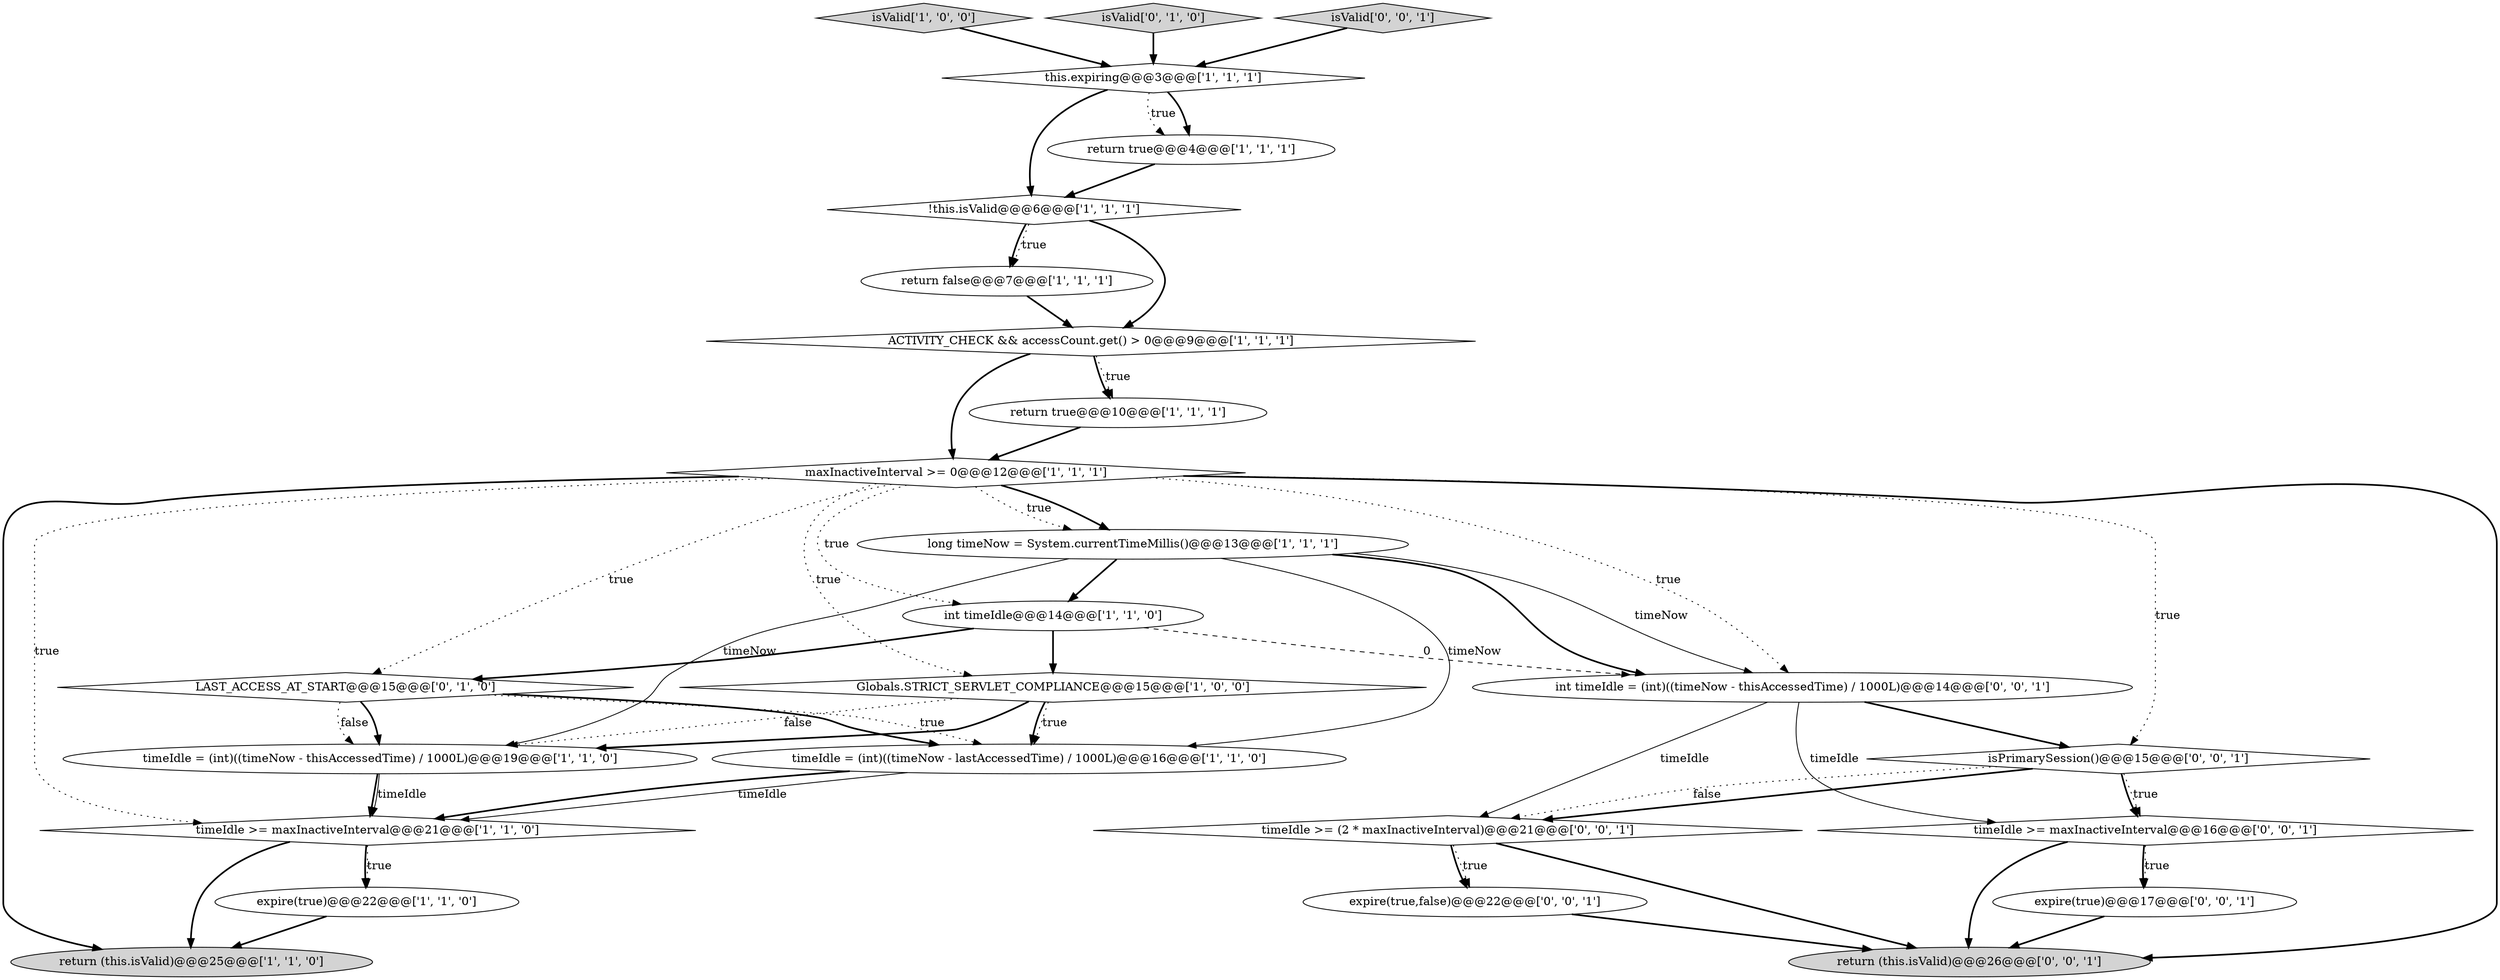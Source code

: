 digraph {
16 [style = filled, label = "LAST_ACCESS_AT_START@@@15@@@['0', '1', '0']", fillcolor = white, shape = diamond image = "AAA0AAABBB2BBB"];
5 [style = filled, label = "timeIdle >= maxInactiveInterval@@@21@@@['1', '1', '0']", fillcolor = white, shape = diamond image = "AAA0AAABBB1BBB"];
22 [style = filled, label = "expire(true)@@@17@@@['0', '0', '1']", fillcolor = white, shape = ellipse image = "AAA0AAABBB3BBB"];
10 [style = filled, label = "int timeIdle@@@14@@@['1', '1', '0']", fillcolor = white, shape = ellipse image = "AAA0AAABBB1BBB"];
1 [style = filled, label = "isValid['1', '0', '0']", fillcolor = lightgray, shape = diamond image = "AAA0AAABBB1BBB"];
17 [style = filled, label = "isValid['0', '1', '0']", fillcolor = lightgray, shape = diamond image = "AAA0AAABBB2BBB"];
3 [style = filled, label = "ACTIVITY_CHECK && accessCount.get() > 0@@@9@@@['1', '1', '1']", fillcolor = white, shape = diamond image = "AAA0AAABBB1BBB"];
6 [style = filled, label = "return false@@@7@@@['1', '1', '1']", fillcolor = white, shape = ellipse image = "AAA0AAABBB1BBB"];
14 [style = filled, label = "maxInactiveInterval >= 0@@@12@@@['1', '1', '1']", fillcolor = white, shape = diamond image = "AAA0AAABBB1BBB"];
15 [style = filled, label = "timeIdle = (int)((timeNow - thisAccessedTime) / 1000L)@@@19@@@['1', '1', '0']", fillcolor = white, shape = ellipse image = "AAA0AAABBB1BBB"];
23 [style = filled, label = "isPrimarySession()@@@15@@@['0', '0', '1']", fillcolor = white, shape = diamond image = "AAA0AAABBB3BBB"];
0 [style = filled, label = "this.expiring@@@3@@@['1', '1', '1']", fillcolor = white, shape = diamond image = "AAA0AAABBB1BBB"];
25 [style = filled, label = "expire(true,false)@@@22@@@['0', '0', '1']", fillcolor = white, shape = ellipse image = "AAA0AAABBB3BBB"];
20 [style = filled, label = "return (this.isValid)@@@26@@@['0', '0', '1']", fillcolor = lightgray, shape = ellipse image = "AAA0AAABBB3BBB"];
2 [style = filled, label = "long timeNow = System.currentTimeMillis()@@@13@@@['1', '1', '1']", fillcolor = white, shape = ellipse image = "AAA0AAABBB1BBB"];
21 [style = filled, label = "int timeIdle = (int)((timeNow - thisAccessedTime) / 1000L)@@@14@@@['0', '0', '1']", fillcolor = white, shape = ellipse image = "AAA0AAABBB3BBB"];
13 [style = filled, label = "return (this.isValid)@@@25@@@['1', '1', '0']", fillcolor = lightgray, shape = ellipse image = "AAA0AAABBB1BBB"];
4 [style = filled, label = "Globals.STRICT_SERVLET_COMPLIANCE@@@15@@@['1', '0', '0']", fillcolor = white, shape = diamond image = "AAA0AAABBB1BBB"];
9 [style = filled, label = "expire(true)@@@22@@@['1', '1', '0']", fillcolor = white, shape = ellipse image = "AAA0AAABBB1BBB"];
7 [style = filled, label = "return true@@@4@@@['1', '1', '1']", fillcolor = white, shape = ellipse image = "AAA0AAABBB1BBB"];
11 [style = filled, label = "timeIdle = (int)((timeNow - lastAccessedTime) / 1000L)@@@16@@@['1', '1', '0']", fillcolor = white, shape = ellipse image = "AAA0AAABBB1BBB"];
24 [style = filled, label = "isValid['0', '0', '1']", fillcolor = lightgray, shape = diamond image = "AAA0AAABBB3BBB"];
8 [style = filled, label = "!this.isValid@@@6@@@['1', '1', '1']", fillcolor = white, shape = diamond image = "AAA0AAABBB1BBB"];
18 [style = filled, label = "timeIdle >= maxInactiveInterval@@@16@@@['0', '0', '1']", fillcolor = white, shape = diamond image = "AAA0AAABBB3BBB"];
12 [style = filled, label = "return true@@@10@@@['1', '1', '1']", fillcolor = white, shape = ellipse image = "AAA0AAABBB1BBB"];
19 [style = filled, label = "timeIdle >= (2 * maxInactiveInterval)@@@21@@@['0', '0', '1']", fillcolor = white, shape = diamond image = "AAA0AAABBB3BBB"];
10->16 [style = bold, label=""];
3->12 [style = dotted, label="true"];
14->4 [style = dotted, label="true"];
11->5 [style = solid, label="timeIdle"];
3->14 [style = bold, label=""];
7->8 [style = bold, label=""];
18->20 [style = bold, label=""];
23->19 [style = bold, label=""];
15->5 [style = solid, label="timeIdle"];
14->5 [style = dotted, label="true"];
18->22 [style = bold, label=""];
1->0 [style = bold, label=""];
0->7 [style = bold, label=""];
5->9 [style = dotted, label="true"];
12->14 [style = bold, label=""];
0->7 [style = dotted, label="true"];
19->20 [style = bold, label=""];
4->11 [style = bold, label=""];
25->20 [style = bold, label=""];
8->6 [style = dotted, label="true"];
21->19 [style = solid, label="timeIdle"];
9->13 [style = bold, label=""];
23->19 [style = dotted, label="false"];
14->16 [style = dotted, label="true"];
14->13 [style = bold, label=""];
4->11 [style = dotted, label="true"];
16->15 [style = bold, label=""];
10->21 [style = dashed, label="0"];
2->10 [style = bold, label=""];
0->8 [style = bold, label=""];
8->6 [style = bold, label=""];
22->20 [style = bold, label=""];
16->15 [style = dotted, label="false"];
5->9 [style = bold, label=""];
24->0 [style = bold, label=""];
8->3 [style = bold, label=""];
5->13 [style = bold, label=""];
2->21 [style = bold, label=""];
19->25 [style = bold, label=""];
2->21 [style = solid, label="timeNow"];
14->21 [style = dotted, label="true"];
21->18 [style = solid, label="timeIdle"];
3->12 [style = bold, label=""];
10->4 [style = bold, label=""];
23->18 [style = dotted, label="true"];
6->3 [style = bold, label=""];
2->15 [style = solid, label="timeNow"];
15->5 [style = bold, label=""];
14->10 [style = dotted, label="true"];
14->2 [style = dotted, label="true"];
16->11 [style = dotted, label="true"];
19->25 [style = dotted, label="true"];
14->2 [style = bold, label=""];
23->18 [style = bold, label=""];
14->23 [style = dotted, label="true"];
4->15 [style = bold, label=""];
21->23 [style = bold, label=""];
16->11 [style = bold, label=""];
18->22 [style = dotted, label="true"];
17->0 [style = bold, label=""];
14->20 [style = bold, label=""];
11->5 [style = bold, label=""];
4->15 [style = dotted, label="false"];
2->11 [style = solid, label="timeNow"];
}
